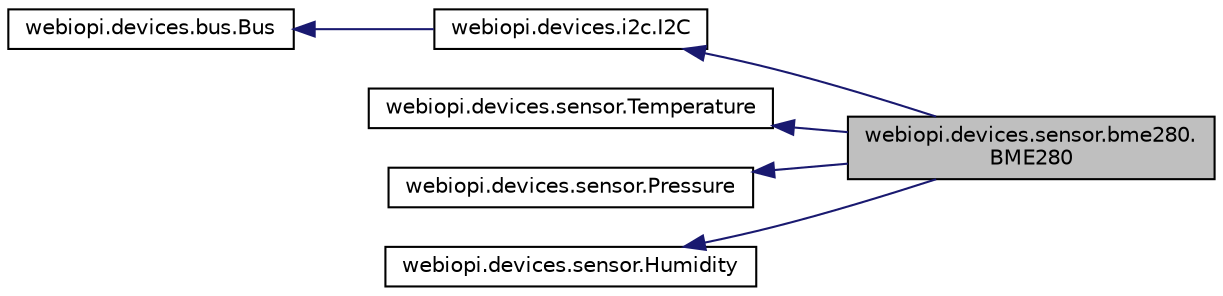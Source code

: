 digraph "webiopi.devices.sensor.bme280.BME280"
{
  edge [fontname="Helvetica",fontsize="10",labelfontname="Helvetica",labelfontsize="10"];
  node [fontname="Helvetica",fontsize="10",shape=record];
  rankdir="LR";
  Node1 [label="webiopi.devices.sensor.bme280.\lBME280",height=0.2,width=0.4,color="black", fillcolor="grey75", style="filled", fontcolor="black"];
  Node2 -> Node1 [dir="back",color="midnightblue",fontsize="10",style="solid",fontname="Helvetica"];
  Node2 [label="webiopi.devices.i2c.I2C",height=0.2,width=0.4,color="black", fillcolor="white", style="filled",URL="$classwebiopi_1_1devices_1_1i2c_1_1I2C.html"];
  Node3 -> Node2 [dir="back",color="midnightblue",fontsize="10",style="solid",fontname="Helvetica"];
  Node3 [label="webiopi.devices.bus.Bus",height=0.2,width=0.4,color="black", fillcolor="white", style="filled",URL="$classwebiopi_1_1devices_1_1bus_1_1Bus.html"];
  Node4 -> Node1 [dir="back",color="midnightblue",fontsize="10",style="solid",fontname="Helvetica"];
  Node4 [label="webiopi.devices.sensor.Temperature",height=0.2,width=0.4,color="black", fillcolor="white", style="filled",URL="$classwebiopi_1_1devices_1_1sensor_1_1Temperature.html"];
  Node5 -> Node1 [dir="back",color="midnightblue",fontsize="10",style="solid",fontname="Helvetica"];
  Node5 [label="webiopi.devices.sensor.Pressure",height=0.2,width=0.4,color="black", fillcolor="white", style="filled",URL="$classwebiopi_1_1devices_1_1sensor_1_1Pressure.html"];
  Node6 -> Node1 [dir="back",color="midnightblue",fontsize="10",style="solid",fontname="Helvetica"];
  Node6 [label="webiopi.devices.sensor.Humidity",height=0.2,width=0.4,color="black", fillcolor="white", style="filled",URL="$classwebiopi_1_1devices_1_1sensor_1_1Humidity.html"];
}
